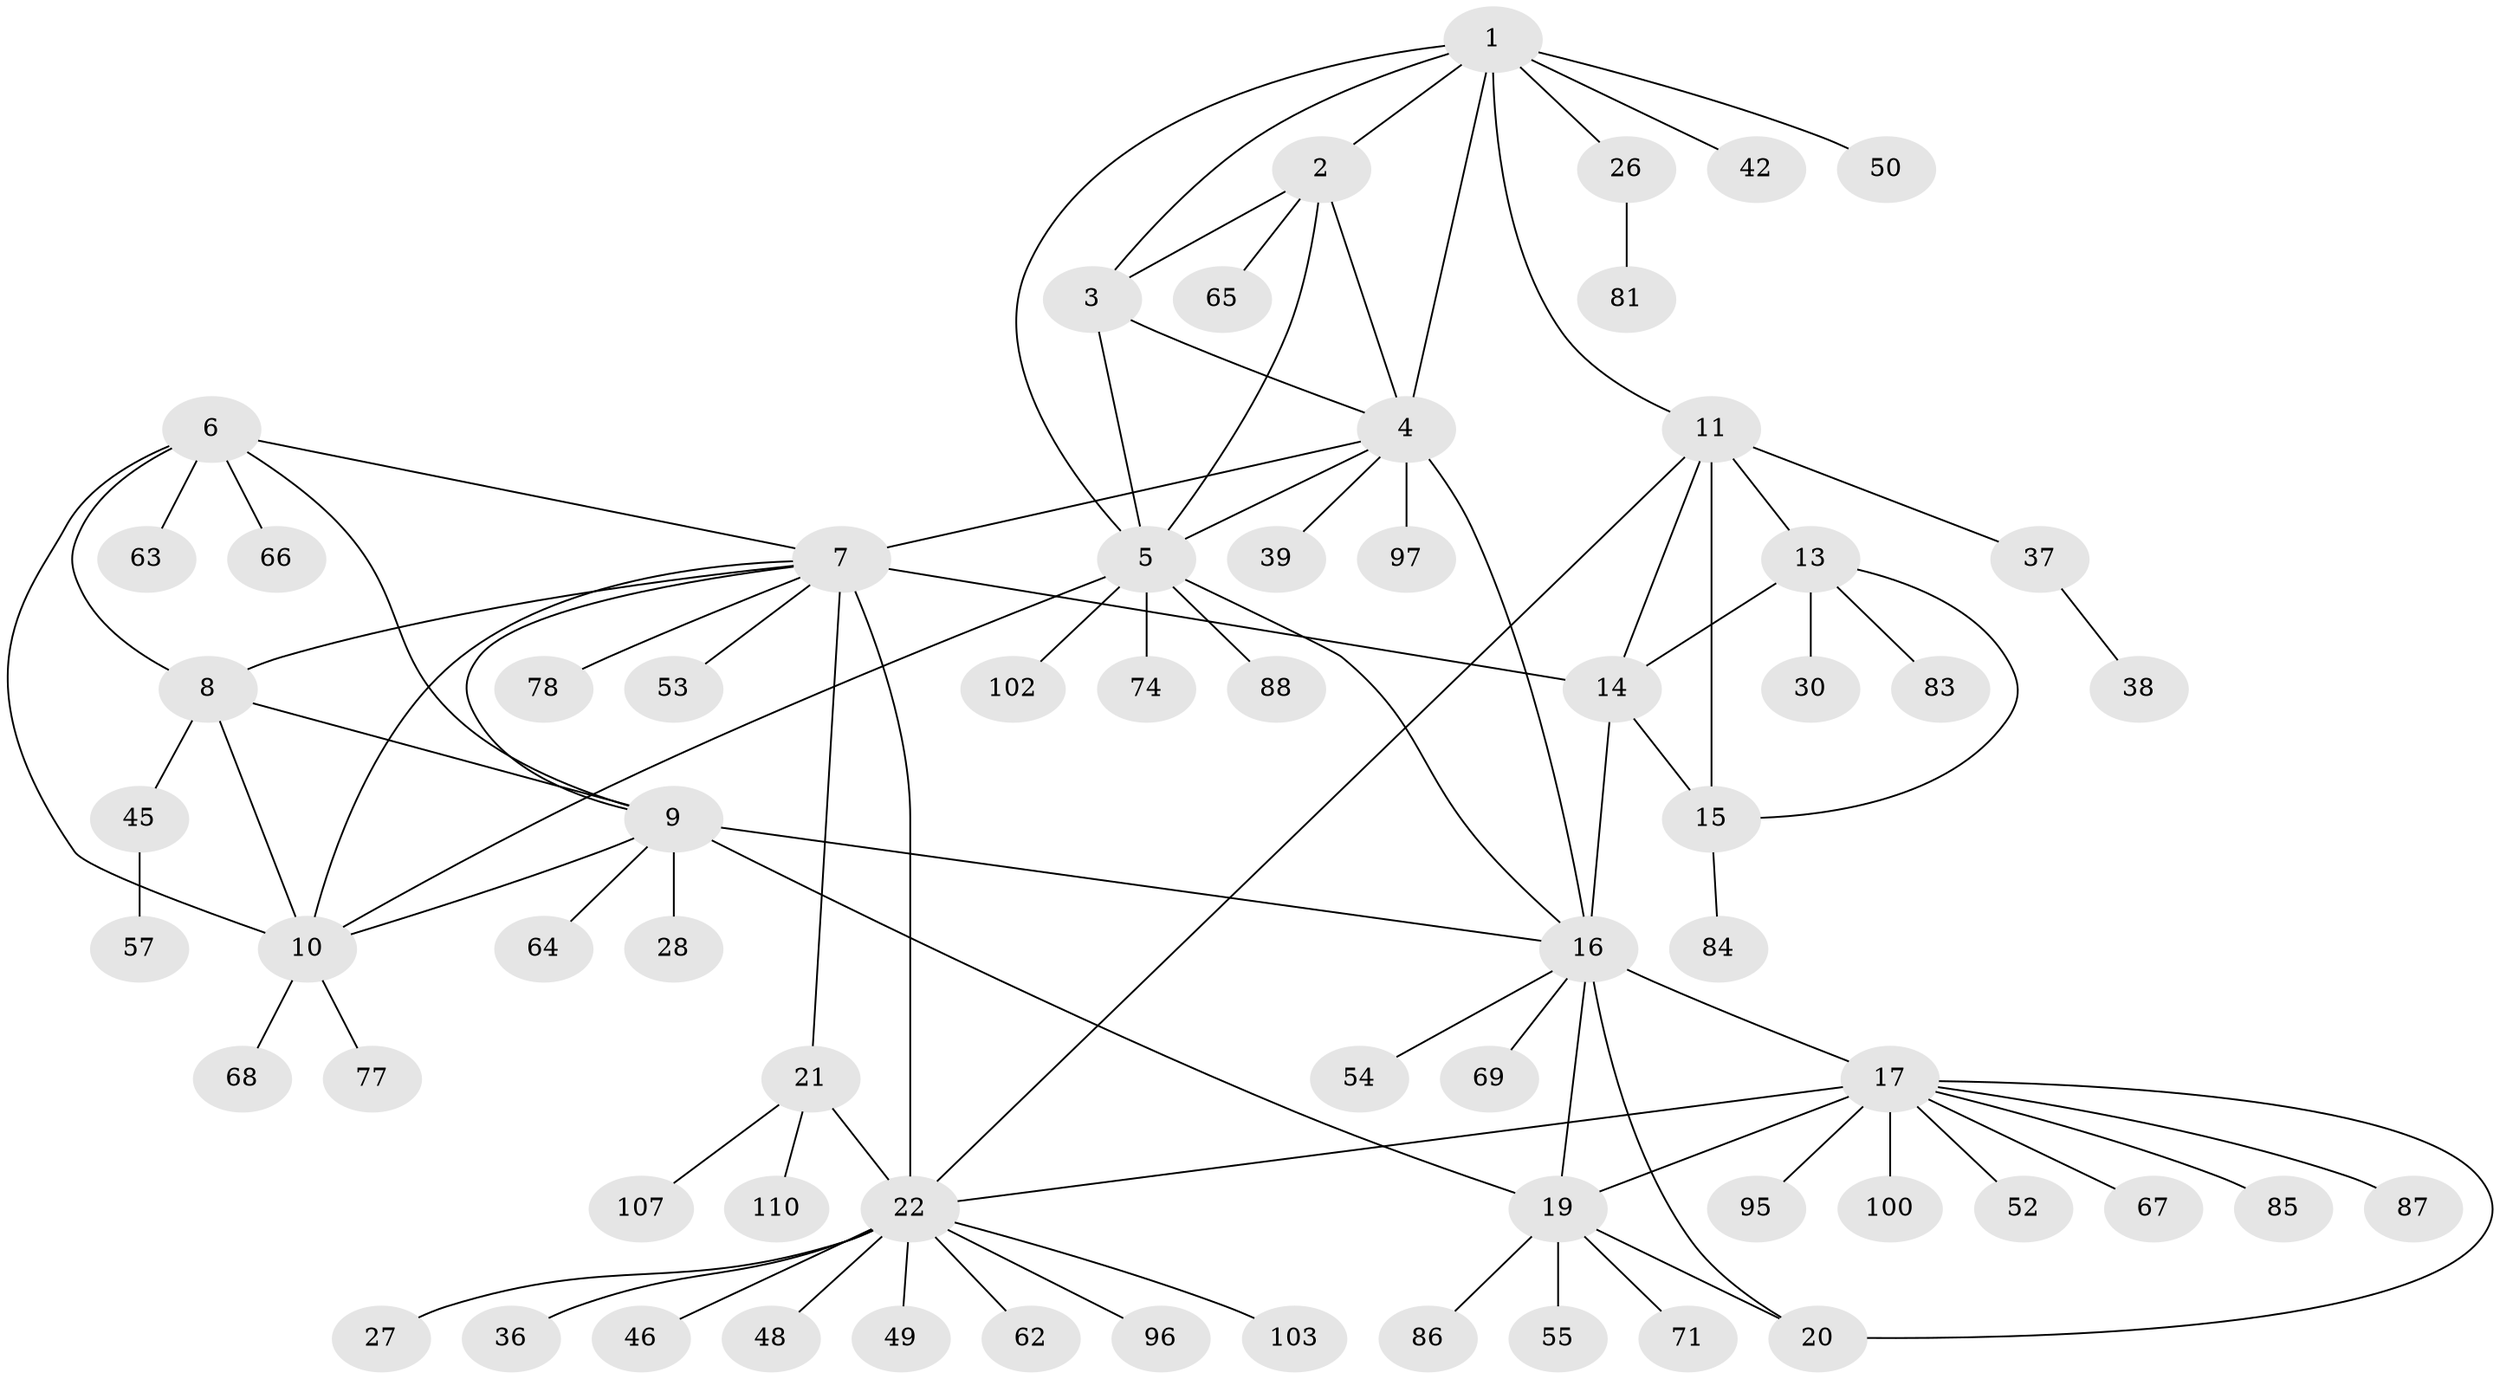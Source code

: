 // original degree distribution, {8: 0.05454545454545454, 5: 0.02727272727272727, 6: 0.02727272727272727, 9: 0.045454545454545456, 7: 0.045454545454545456, 12: 0.00909090909090909, 10: 0.01818181818181818, 2: 0.12727272727272726, 1: 0.6272727272727273, 3: 0.01818181818181818}
// Generated by graph-tools (version 1.1) at 2025/19/03/04/25 18:19:33]
// undirected, 66 vertices, 92 edges
graph export_dot {
graph [start="1"]
  node [color=gray90,style=filled];
  1;
  2;
  3 [super="+34+98"];
  4 [super="+59"];
  5 [super="+33"];
  6 [super="+56+41+82"];
  7 [super="+25+40"];
  8;
  9;
  10;
  11 [super="+99+93+61+12"];
  13;
  14 [super="+79+94"];
  15;
  16 [super="+18+31+47+76"];
  17 [super="+32"];
  19;
  20 [super="+80+29"];
  21 [super="+91+106"];
  22 [super="+23+24"];
  26;
  27;
  28 [super="+44"];
  30;
  36;
  37;
  38;
  39;
  42;
  45;
  46;
  48;
  49;
  50;
  52;
  53;
  54 [super="+75"];
  55;
  57;
  62;
  63;
  64;
  65;
  66;
  67 [super="+105"];
  68;
  69;
  71;
  74;
  77 [super="+92"];
  78;
  81;
  83;
  84;
  85;
  86;
  87 [super="+109"];
  88;
  95;
  96;
  97;
  100;
  102;
  103;
  107;
  110;
  1 -- 2;
  1 -- 3;
  1 -- 4;
  1 -- 5;
  1 -- 11;
  1 -- 26;
  1 -- 42;
  1 -- 50;
  2 -- 3;
  2 -- 4;
  2 -- 5;
  2 -- 65;
  3 -- 4;
  3 -- 5;
  4 -- 5;
  4 -- 39;
  4 -- 97;
  4 -- 7;
  4 -- 16;
  5 -- 10;
  5 -- 74;
  5 -- 88;
  5 -- 102;
  5 -- 16;
  6 -- 7;
  6 -- 8;
  6 -- 9;
  6 -- 10;
  6 -- 66;
  6 -- 63;
  7 -- 8;
  7 -- 9;
  7 -- 10;
  7 -- 14;
  7 -- 53;
  7 -- 21;
  7 -- 22 [weight=4];
  7 -- 78;
  8 -- 9;
  8 -- 10;
  8 -- 45;
  9 -- 10;
  9 -- 19;
  9 -- 28;
  9 -- 64;
  9 -- 16;
  10 -- 68;
  10 -- 77;
  11 -- 13 [weight=2];
  11 -- 14 [weight=2];
  11 -- 15 [weight=2];
  11 -- 22;
  11 -- 37;
  13 -- 14;
  13 -- 15;
  13 -- 30;
  13 -- 83;
  14 -- 15;
  14 -- 16;
  15 -- 84;
  16 -- 17 [weight=2];
  16 -- 19 [weight=2];
  16 -- 20 [weight=2];
  16 -- 54;
  16 -- 69;
  17 -- 19;
  17 -- 20;
  17 -- 52;
  17 -- 67;
  17 -- 85;
  17 -- 87;
  17 -- 95;
  17 -- 100;
  17 -- 22;
  19 -- 20;
  19 -- 55;
  19 -- 71;
  19 -- 86;
  21 -- 22 [weight=3];
  21 -- 107;
  21 -- 110;
  22 -- 36;
  22 -- 62;
  22 -- 46;
  22 -- 96;
  22 -- 103;
  22 -- 48;
  22 -- 49;
  22 -- 27;
  26 -- 81;
  37 -- 38;
  45 -- 57;
}
